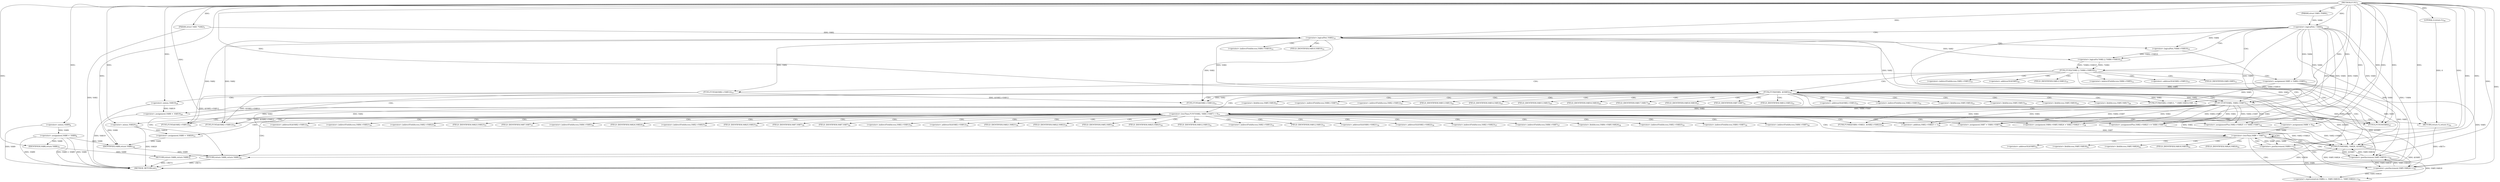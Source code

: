 digraph "FUN1" {  
"8" [label = <(METHOD,FUN1)<SUB>1</SUB>> ]
"177" [label = <(METHOD_RETURN,int)<SUB>1</SUB>> ]
"9" [label = <(PARAM,struct VAR1 *VAR2)<SUB>1</SUB>> ]
"10" [label = <(PARAM,struct VAR3 *VAR4)<SUB>1</SUB>> ]
"16" [label = <(&lt;operator&gt;.assignment,VAR8 = -VAR9)<SUB>6</SUB>> ]
"37" [label = <(&lt;operator&gt;.assignment,VAR5 = VAR4-&gt;VAR5)<SUB>12</SUB>> ]
"42" [label = <(FUN3,FUN3(&amp;VAR2-&gt;VAR12))<SUB>19</SUB>> ]
"102" [label = <(FUN8,FUN8(&amp;VAR4-&gt;VAR21, &amp;VAR2-&gt;VAR22))<SUB>36</SUB>> ]
"111" [label = <(&lt;operator&gt;.assignmentPlus,VAR2-&gt;VAR23 += VAR4-&gt;VAR7)<SUB>37</SUB>> ]
"118" [label = <(&lt;operator&gt;.assignment,VAR4-&gt;VAR5.VAR24 = VAR2-&gt;VAR25 + 1)<SUB>38</SUB>> ]
"129" [label = <(&lt;operator&gt;.assignmentPlus,VAR2-&gt;VAR25 += VAR4-&gt;VAR7)<SUB>39</SUB>> ]
"136" [label = <(&lt;operator&gt;.assignment,VAR7 = VAR4-&gt;VAR7)<SUB>40</SUB>> ]
"141" [label = <(FUN5,FUN5(&amp;VAR2-&gt;VAR12))<SUB>41</SUB>> ]
"170" [label = <(RETURN,return 0;,return 0;)<SUB>44</SUB>> ]
"173" [label = <(FUN10,FUN10(VAR4))<SUB>47</SUB>> ]
"175" [label = <(RETURN,return VAR8;,return VAR8;)<SUB>48</SUB>> ]
"21" [label = <(&lt;operator&gt;.logicalNot,! VAR4)<SUB>8</SUB>> ]
"27" [label = <(FUN2,FUN2(!VAR2 || !VAR4-&gt;VAR10))<SUB>10</SUB>> ]
"48" [label = <(FUN4,FUN4(VAR2, &amp;VAR5))<SUB>20</SUB>> ]
"84" [label = <(&lt;operator&gt;.lessThan,FUN7(VAR2, VAR4-&gt;VAR7) &lt; 0)<SUB>31</SUB>> ]
"151" [label = <(&lt;operator&gt;.lessThan,VAR6 &lt; VAR7)<SUB>42</SUB>> ]
"154" [label = <(&lt;operator&gt;.expressionList,VAR6++, VAR5.VAR18++, VAR5.VAR24++)<SUB>42</SUB>> ]
"165" [label = <(FUN9,FUN9(VAR2, VAR26, &amp;VAR5))<SUB>43</SUB>> ]
"171" [label = <(LITERAL,0,return 0;)<SUB>44</SUB>> ]
"176" [label = <(IDENTIFIER,VAR8,return VAR8;)<SUB>48</SUB>> ]
"18" [label = <(&lt;operator&gt;.minus,-VAR9)<SUB>6</SUB>> ]
"24" [label = <(RETURN,return VAR8;,return VAR8;)<SUB>9</SUB>> ]
"53" [label = <(FUN5,FUN5(&amp;VAR2-&gt;VAR12))<SUB>21</SUB>> ]
"58" [label = <(FUN6,FUN6(VAR2-&gt;VAR13, &quot;&quot;,
					VAR5.VAR14,
					VAR...)<SUB>22</SUB>> ]
"78" [label = <(&lt;operator&gt;.assignment,VAR8 = -VAR19)<SUB>28</SUB>> ]
"92" [label = <(FUN5,FUN5(&amp;VAR2-&gt;VAR12))<SUB>32</SUB>> ]
"97" [label = <(&lt;operator&gt;.assignment,VAR8 = -VAR20)<SUB>33</SUB>> ]
"124" [label = <(&lt;operator&gt;.addition,VAR2-&gt;VAR25 + 1)<SUB>38</SUB>> ]
"148" [label = <(&lt;operator&gt;.assignment,VAR6 = 0)<SUB>42</SUB>> ]
"25" [label = <(IDENTIFIER,VAR8,return VAR8;)<SUB>9</SUB>> ]
"28" [label = <(&lt;operator&gt;.logicalOr,!VAR2 || !VAR4-&gt;VAR10)<SUB>10</SUB>> ]
"85" [label = <(FUN7,FUN7(VAR2, VAR4-&gt;VAR7))<SUB>31</SUB>> ]
"155" [label = <(&lt;operator&gt;.postIncrement,VAR6++)<SUB>42</SUB>> ]
"157" [label = <(&lt;operator&gt;.postIncrement,VAR5.VAR18++)<SUB>42</SUB>> ]
"161" [label = <(&lt;operator&gt;.postIncrement,VAR5.VAR24++)<SUB>42</SUB>> ]
"29" [label = <(&lt;operator&gt;.logicalNot,!VAR2)<SUB>10</SUB>> ]
"31" [label = <(&lt;operator&gt;.logicalNot,!VAR4-&gt;VAR10)<SUB>10</SUB>> ]
"80" [label = <(&lt;operator&gt;.minus,-VAR19)<SUB>28</SUB>> ]
"99" [label = <(&lt;operator&gt;.minus,-VAR20)<SUB>33</SUB>> ]
"39" [label = <(&lt;operator&gt;.indirectFieldAccess,VAR4-&gt;VAR5)<SUB>12</SUB>> ]
"43" [label = <(&lt;operator&gt;.addressOf,&amp;VAR2-&gt;VAR12)<SUB>19</SUB>> ]
"103" [label = <(&lt;operator&gt;.addressOf,&amp;VAR4-&gt;VAR21)<SUB>36</SUB>> ]
"107" [label = <(&lt;operator&gt;.addressOf,&amp;VAR2-&gt;VAR22)<SUB>36</SUB>> ]
"112" [label = <(&lt;operator&gt;.indirectFieldAccess,VAR2-&gt;VAR23)<SUB>37</SUB>> ]
"115" [label = <(&lt;operator&gt;.indirectFieldAccess,VAR4-&gt;VAR7)<SUB>37</SUB>> ]
"119" [label = <(&lt;operator&gt;.fieldAccess,VAR4-&gt;VAR5.VAR24)<SUB>38</SUB>> ]
"130" [label = <(&lt;operator&gt;.indirectFieldAccess,VAR2-&gt;VAR25)<SUB>39</SUB>> ]
"133" [label = <(&lt;operator&gt;.indirectFieldAccess,VAR4-&gt;VAR7)<SUB>39</SUB>> ]
"138" [label = <(&lt;operator&gt;.indirectFieldAccess,VAR4-&gt;VAR7)<SUB>40</SUB>> ]
"142" [label = <(&lt;operator&gt;.addressOf,&amp;VAR2-&gt;VAR12)<SUB>41</SUB>> ]
"41" [label = <(FIELD_IDENTIFIER,VAR5,VAR5)<SUB>12</SUB>> ]
"44" [label = <(&lt;operator&gt;.indirectFieldAccess,VAR2-&gt;VAR12)<SUB>19</SUB>> ]
"50" [label = <(&lt;operator&gt;.addressOf,&amp;VAR5)<SUB>20</SUB>> ]
"104" [label = <(&lt;operator&gt;.indirectFieldAccess,VAR4-&gt;VAR21)<SUB>36</SUB>> ]
"108" [label = <(&lt;operator&gt;.indirectFieldAccess,VAR2-&gt;VAR22)<SUB>36</SUB>> ]
"114" [label = <(FIELD_IDENTIFIER,VAR23,VAR23)<SUB>37</SUB>> ]
"117" [label = <(FIELD_IDENTIFIER,VAR7,VAR7)<SUB>37</SUB>> ]
"120" [label = <(&lt;operator&gt;.indirectFieldAccess,VAR4-&gt;VAR5)<SUB>38</SUB>> ]
"123" [label = <(FIELD_IDENTIFIER,VAR24,VAR24)<SUB>38</SUB>> ]
"125" [label = <(&lt;operator&gt;.indirectFieldAccess,VAR2-&gt;VAR25)<SUB>38</SUB>> ]
"132" [label = <(FIELD_IDENTIFIER,VAR25,VAR25)<SUB>39</SUB>> ]
"135" [label = <(FIELD_IDENTIFIER,VAR7,VAR7)<SUB>39</SUB>> ]
"140" [label = <(FIELD_IDENTIFIER,VAR7,VAR7)<SUB>40</SUB>> ]
"143" [label = <(&lt;operator&gt;.indirectFieldAccess,VAR2-&gt;VAR12)<SUB>41</SUB>> ]
"168" [label = <(&lt;operator&gt;.addressOf,&amp;VAR5)<SUB>43</SUB>> ]
"46" [label = <(FIELD_IDENTIFIER,VAR12,VAR12)<SUB>19</SUB>> ]
"54" [label = <(&lt;operator&gt;.addressOf,&amp;VAR2-&gt;VAR12)<SUB>21</SUB>> ]
"59" [label = <(&lt;operator&gt;.indirectFieldAccess,VAR2-&gt;VAR13)<SUB>22</SUB>> ]
"63" [label = <(&lt;operator&gt;.fieldAccess,VAR5.VAR14)<SUB>23</SUB>> ]
"66" [label = <(&lt;operator&gt;.fieldAccess,VAR5.VAR15)<SUB>24</SUB>> ]
"69" [label = <(&lt;operator&gt;.fieldAccess,VAR5.VAR16)<SUB>25</SUB>> ]
"72" [label = <(&lt;operator&gt;.fieldAccess,VAR5.VAR17)<SUB>26</SUB>> ]
"75" [label = <(&lt;operator&gt;.fieldAccess,VAR5.VAR18)<SUB>27</SUB>> ]
"87" [label = <(&lt;operator&gt;.indirectFieldAccess,VAR4-&gt;VAR7)<SUB>31</SUB>> ]
"93" [label = <(&lt;operator&gt;.addressOf,&amp;VAR2-&gt;VAR12)<SUB>32</SUB>> ]
"106" [label = <(FIELD_IDENTIFIER,VAR21,VAR21)<SUB>36</SUB>> ]
"110" [label = <(FIELD_IDENTIFIER,VAR22,VAR22)<SUB>36</SUB>> ]
"122" [label = <(FIELD_IDENTIFIER,VAR5,VAR5)<SUB>38</SUB>> ]
"127" [label = <(FIELD_IDENTIFIER,VAR25,VAR25)<SUB>38</SUB>> ]
"145" [label = <(FIELD_IDENTIFIER,VAR12,VAR12)<SUB>41</SUB>> ]
"158" [label = <(&lt;operator&gt;.fieldAccess,VAR5.VAR18)<SUB>42</SUB>> ]
"162" [label = <(&lt;operator&gt;.fieldAccess,VAR5.VAR24)<SUB>42</SUB>> ]
"32" [label = <(&lt;operator&gt;.indirectFieldAccess,VAR4-&gt;VAR10)<SUB>10</SUB>> ]
"55" [label = <(&lt;operator&gt;.indirectFieldAccess,VAR2-&gt;VAR12)<SUB>21</SUB>> ]
"61" [label = <(FIELD_IDENTIFIER,VAR13,VAR13)<SUB>22</SUB>> ]
"65" [label = <(FIELD_IDENTIFIER,VAR14,VAR14)<SUB>23</SUB>> ]
"68" [label = <(FIELD_IDENTIFIER,VAR15,VAR15)<SUB>24</SUB>> ]
"71" [label = <(FIELD_IDENTIFIER,VAR16,VAR16)<SUB>25</SUB>> ]
"74" [label = <(FIELD_IDENTIFIER,VAR17,VAR17)<SUB>26</SUB>> ]
"77" [label = <(FIELD_IDENTIFIER,VAR18,VAR18)<SUB>27</SUB>> ]
"89" [label = <(FIELD_IDENTIFIER,VAR7,VAR7)<SUB>31</SUB>> ]
"94" [label = <(&lt;operator&gt;.indirectFieldAccess,VAR2-&gt;VAR12)<SUB>32</SUB>> ]
"160" [label = <(FIELD_IDENTIFIER,VAR18,VAR18)<SUB>42</SUB>> ]
"164" [label = <(FIELD_IDENTIFIER,VAR24,VAR24)<SUB>42</SUB>> ]
"34" [label = <(FIELD_IDENTIFIER,VAR10,VAR10)<SUB>10</SUB>> ]
"57" [label = <(FIELD_IDENTIFIER,VAR12,VAR12)<SUB>21</SUB>> ]
"96" [label = <(FIELD_IDENTIFIER,VAR12,VAR12)<SUB>32</SUB>> ]
  "170" -> "177"  [ label = "DDG: &lt;RET&gt;"] 
  "24" -> "177"  [ label = "DDG: &lt;RET&gt;"] 
  "175" -> "177"  [ label = "DDG: &lt;RET&gt;"] 
  "9" -> "177"  [ label = "DDG: VAR2"] 
  "16" -> "177"  [ label = "DDG: VAR8"] 
  "16" -> "177"  [ label = "DDG: -VAR9"] 
  "16" -> "177"  [ label = "DDG: VAR8 = -VAR9"] 
  "21" -> "177"  [ label = "DDG: VAR4"] 
  "21" -> "177"  [ label = "DDG: ! VAR4"] 
  "18" -> "177"  [ label = "DDG: VAR9"] 
  "165" -> "177"  [ label = "DDG: VAR26"] 
  "99" -> "177"  [ label = "DDG: VAR20"] 
  "80" -> "177"  [ label = "DDG: VAR19"] 
  "8" -> "9"  [ label = "DDG: "] 
  "8" -> "10"  [ label = "DDG: "] 
  "18" -> "16"  [ label = "DDG: VAR9"] 
  "21" -> "37"  [ label = "DDG: VAR4"] 
  "21" -> "111"  [ label = "DDG: VAR4"] 
  "85" -> "111"  [ label = "DDG: VAR4-&gt;VAR7"] 
  "85" -> "118"  [ label = "DDG: VAR2"] 
  "8" -> "118"  [ label = "DDG: "] 
  "21" -> "129"  [ label = "DDG: VAR4"] 
  "85" -> "129"  [ label = "DDG: VAR4-&gt;VAR7"] 
  "21" -> "136"  [ label = "DDG: VAR4"] 
  "85" -> "136"  [ label = "DDG: VAR4-&gt;VAR7"] 
  "171" -> "170"  [ label = "DDG: 0"] 
  "8" -> "170"  [ label = "DDG: "] 
  "176" -> "175"  [ label = "DDG: VAR8"] 
  "29" -> "42"  [ label = "DDG: VAR2"] 
  "21" -> "102"  [ label = "DDG: VAR4"] 
  "85" -> "102"  [ label = "DDG: VAR2"] 
  "85" -> "111"  [ label = "DDG: VAR2"] 
  "85" -> "129"  [ label = "DDG: VAR2"] 
  "42" -> "141"  [ label = "DDG: &amp;VAR2-&gt;VAR12"] 
  "85" -> "141"  [ label = "DDG: VAR2"] 
  "29" -> "141"  [ label = "DDG: VAR2"] 
  "8" -> "171"  [ label = "DDG: "] 
  "21" -> "173"  [ label = "DDG: VAR4"] 
  "31" -> "173"  [ label = "DDG: VAR4-&gt;VAR10"] 
  "85" -> "173"  [ label = "DDG: VAR4-&gt;VAR7"] 
  "8" -> "173"  [ label = "DDG: "] 
  "16" -> "176"  [ label = "DDG: VAR8"] 
  "97" -> "176"  [ label = "DDG: VAR8"] 
  "78" -> "176"  [ label = "DDG: VAR8"] 
  "8" -> "176"  [ label = "DDG: "] 
  "8" -> "18"  [ label = "DDG: "] 
  "10" -> "21"  [ label = "DDG: VAR4"] 
  "8" -> "21"  [ label = "DDG: "] 
  "25" -> "24"  [ label = "DDG: VAR8"] 
  "28" -> "27"  [ label = "DDG: !VAR2"] 
  "28" -> "27"  [ label = "DDG: !VAR4-&gt;VAR10"] 
  "29" -> "48"  [ label = "DDG: VAR2"] 
  "8" -> "48"  [ label = "DDG: "] 
  "37" -> "48"  [ label = "DDG: VAR5"] 
  "80" -> "78"  [ label = "DDG: VAR19"] 
  "85" -> "84"  [ label = "DDG: VAR2"] 
  "85" -> "84"  [ label = "DDG: VAR4-&gt;VAR7"] 
  "8" -> "84"  [ label = "DDG: "] 
  "99" -> "97"  [ label = "DDG: VAR20"] 
  "85" -> "124"  [ label = "DDG: VAR2"] 
  "8" -> "124"  [ label = "DDG: "] 
  "8" -> "148"  [ label = "DDG: "] 
  "148" -> "151"  [ label = "DDG: VAR6"] 
  "155" -> "151"  [ label = "DDG: VAR6"] 
  "8" -> "151"  [ label = "DDG: "] 
  "136" -> "151"  [ label = "DDG: VAR7"] 
  "155" -> "154"  [ label = "DDG: VAR6"] 
  "157" -> "154"  [ label = "DDG: VAR5.VAR18"] 
  "161" -> "154"  [ label = "DDG: VAR5.VAR24"] 
  "85" -> "165"  [ label = "DDG: VAR2"] 
  "111" -> "165"  [ label = "DDG: VAR2-&gt;VAR23"] 
  "129" -> "165"  [ label = "DDG: VAR2-&gt;VAR25"] 
  "8" -> "165"  [ label = "DDG: "] 
  "29" -> "165"  [ label = "DDG: VAR2"] 
  "42" -> "165"  [ label = "DDG: &amp;VAR2-&gt;VAR12"] 
  "48" -> "165"  [ label = "DDG: &amp;VAR5"] 
  "37" -> "165"  [ label = "DDG: VAR5"] 
  "157" -> "165"  [ label = "DDG: VAR5.VAR18"] 
  "161" -> "165"  [ label = "DDG: VAR5.VAR24"] 
  "16" -> "25"  [ label = "DDG: VAR8"] 
  "8" -> "25"  [ label = "DDG: "] 
  "29" -> "28"  [ label = "DDG: VAR2"] 
  "31" -> "28"  [ label = "DDG: VAR4-&gt;VAR10"] 
  "42" -> "53"  [ label = "DDG: &amp;VAR2-&gt;VAR12"] 
  "48" -> "53"  [ label = "DDG: VAR2"] 
  "29" -> "53"  [ label = "DDG: VAR2"] 
  "48" -> "58"  [ label = "DDG: VAR2"] 
  "8" -> "58"  [ label = "DDG: "] 
  "37" -> "58"  [ label = "DDG: VAR5"] 
  "48" -> "85"  [ label = "DDG: VAR2"] 
  "8" -> "85"  [ label = "DDG: "] 
  "29" -> "85"  [ label = "DDG: VAR2"] 
  "21" -> "85"  [ label = "DDG: VAR4"] 
  "42" -> "92"  [ label = "DDG: &amp;VAR2-&gt;VAR12"] 
  "29" -> "92"  [ label = "DDG: VAR2"] 
  "85" -> "92"  [ label = "DDG: VAR2"] 
  "151" -> "155"  [ label = "DDG: VAR6"] 
  "8" -> "155"  [ label = "DDG: "] 
  "37" -> "157"  [ label = "DDG: VAR5"] 
  "8" -> "157"  [ label = "DDG: "] 
  "48" -> "157"  [ label = "DDG: &amp;VAR5"] 
  "165" -> "157"  [ label = "DDG: &amp;VAR5"] 
  "161" -> "157"  [ label = "DDG: VAR5.VAR24"] 
  "37" -> "161"  [ label = "DDG: VAR5"] 
  "8" -> "161"  [ label = "DDG: "] 
  "48" -> "161"  [ label = "DDG: &amp;VAR5"] 
  "165" -> "161"  [ label = "DDG: &amp;VAR5"] 
  "157" -> "161"  [ label = "DDG: VAR5.VAR18"] 
  "9" -> "29"  [ label = "DDG: VAR2"] 
  "8" -> "29"  [ label = "DDG: "] 
  "21" -> "31"  [ label = "DDG: VAR4"] 
  "8" -> "80"  [ label = "DDG: "] 
  "8" -> "99"  [ label = "DDG: "] 
  "21" -> "27"  [ label = "CDG: "] 
  "21" -> "24"  [ label = "CDG: "] 
  "21" -> "28"  [ label = "CDG: "] 
  "21" -> "29"  [ label = "CDG: "] 
  "27" -> "42"  [ label = "CDG: "] 
  "27" -> "37"  [ label = "CDG: "] 
  "27" -> "50"  [ label = "CDG: "] 
  "27" -> "44"  [ label = "CDG: "] 
  "27" -> "173"  [ label = "CDG: "] 
  "27" -> "43"  [ label = "CDG: "] 
  "27" -> "48"  [ label = "CDG: "] 
  "27" -> "46"  [ label = "CDG: "] 
  "27" -> "41"  [ label = "CDG: "] 
  "27" -> "175"  [ label = "CDG: "] 
  "27" -> "39"  [ label = "CDG: "] 
  "48" -> "68"  [ label = "CDG: "] 
  "48" -> "77"  [ label = "CDG: "] 
  "48" -> "57"  [ label = "CDG: "] 
  "48" -> "75"  [ label = "CDG: "] 
  "48" -> "84"  [ label = "CDG: "] 
  "48" -> "85"  [ label = "CDG: "] 
  "48" -> "69"  [ label = "CDG: "] 
  "48" -> "74"  [ label = "CDG: "] 
  "48" -> "59"  [ label = "CDG: "] 
  "48" -> "87"  [ label = "CDG: "] 
  "48" -> "54"  [ label = "CDG: "] 
  "48" -> "173"  [ label = "CDG: "] 
  "48" -> "80"  [ label = "CDG: "] 
  "48" -> "58"  [ label = "CDG: "] 
  "48" -> "61"  [ label = "CDG: "] 
  "48" -> "89"  [ label = "CDG: "] 
  "48" -> "66"  [ label = "CDG: "] 
  "48" -> "72"  [ label = "CDG: "] 
  "48" -> "65"  [ label = "CDG: "] 
  "48" -> "71"  [ label = "CDG: "] 
  "48" -> "53"  [ label = "CDG: "] 
  "48" -> "63"  [ label = "CDG: "] 
  "48" -> "55"  [ label = "CDG: "] 
  "48" -> "175"  [ label = "CDG: "] 
  "48" -> "78"  [ label = "CDG: "] 
  "84" -> "107"  [ label = "CDG: "] 
  "84" -> "94"  [ label = "CDG: "] 
  "84" -> "115"  [ label = "CDG: "] 
  "84" -> "96"  [ label = "CDG: "] 
  "84" -> "120"  [ label = "CDG: "] 
  "84" -> "136"  [ label = "CDG: "] 
  "84" -> "145"  [ label = "CDG: "] 
  "84" -> "102"  [ label = "CDG: "] 
  "84" -> "114"  [ label = "CDG: "] 
  "84" -> "103"  [ label = "CDG: "] 
  "84" -> "132"  [ label = "CDG: "] 
  "84" -> "151"  [ label = "CDG: "] 
  "84" -> "104"  [ label = "CDG: "] 
  "84" -> "119"  [ label = "CDG: "] 
  "84" -> "92"  [ label = "CDG: "] 
  "84" -> "170"  [ label = "CDG: "] 
  "84" -> "97"  [ label = "CDG: "] 
  "84" -> "112"  [ label = "CDG: "] 
  "84" -> "129"  [ label = "CDG: "] 
  "84" -> "138"  [ label = "CDG: "] 
  "84" -> "93"  [ label = "CDG: "] 
  "84" -> "148"  [ label = "CDG: "] 
  "84" -> "173"  [ label = "CDG: "] 
  "84" -> "130"  [ label = "CDG: "] 
  "84" -> "118"  [ label = "CDG: "] 
  "84" -> "127"  [ label = "CDG: "] 
  "84" -> "108"  [ label = "CDG: "] 
  "84" -> "111"  [ label = "CDG: "] 
  "84" -> "141"  [ label = "CDG: "] 
  "84" -> "122"  [ label = "CDG: "] 
  "84" -> "99"  [ label = "CDG: "] 
  "84" -> "142"  [ label = "CDG: "] 
  "84" -> "123"  [ label = "CDG: "] 
  "84" -> "106"  [ label = "CDG: "] 
  "84" -> "140"  [ label = "CDG: "] 
  "84" -> "143"  [ label = "CDG: "] 
  "84" -> "135"  [ label = "CDG: "] 
  "84" -> "110"  [ label = "CDG: "] 
  "84" -> "117"  [ label = "CDG: "] 
  "84" -> "175"  [ label = "CDG: "] 
  "84" -> "124"  [ label = "CDG: "] 
  "84" -> "125"  [ label = "CDG: "] 
  "84" -> "133"  [ label = "CDG: "] 
  "151" -> "154"  [ label = "CDG: "] 
  "151" -> "161"  [ label = "CDG: "] 
  "151" -> "151"  [ label = "CDG: "] 
  "151" -> "162"  [ label = "CDG: "] 
  "151" -> "168"  [ label = "CDG: "] 
  "151" -> "164"  [ label = "CDG: "] 
  "151" -> "155"  [ label = "CDG: "] 
  "151" -> "158"  [ label = "CDG: "] 
  "151" -> "160"  [ label = "CDG: "] 
  "151" -> "157"  [ label = "CDG: "] 
  "151" -> "165"  [ label = "CDG: "] 
  "29" -> "34"  [ label = "CDG: "] 
  "29" -> "32"  [ label = "CDG: "] 
  "29" -> "31"  [ label = "CDG: "] 
}

